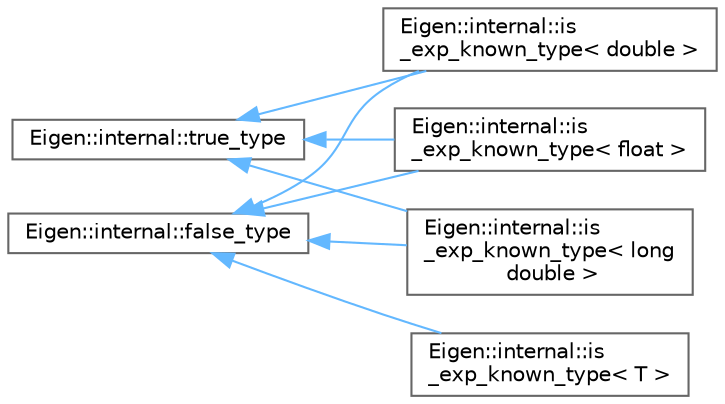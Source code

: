 digraph "类继承关系图"
{
 // LATEX_PDF_SIZE
  bgcolor="transparent";
  edge [fontname=Helvetica,fontsize=10,labelfontname=Helvetica,labelfontsize=10];
  node [fontname=Helvetica,fontsize=10,shape=box,height=0.2,width=0.4];
  rankdir="LR";
  Node0 [id="Node000000",label="Eigen::internal::false_type",height=0.2,width=0.4,color="grey40", fillcolor="white", style="filled",URL="$struct_eigen_1_1internal_1_1false__type.html",tooltip=" "];
  Node0 -> Node1 [id="edge4277_Node000000_Node000001",dir="back",color="steelblue1",style="solid",tooltip=" "];
  Node1 [id="Node000001",label="Eigen::internal::is\l_exp_known_type\< double \>",height=0.2,width=0.4,color="grey40", fillcolor="white", style="filled",URL="$struct_eigen_1_1internal_1_1is__exp__known__type_3_01double_01_4.html",tooltip=" "];
  Node0 -> Node3 [id="edge4278_Node000000_Node000003",dir="back",color="steelblue1",style="solid",tooltip=" "];
  Node3 [id="Node000003",label="Eigen::internal::is\l_exp_known_type\< float \>",height=0.2,width=0.4,color="grey40", fillcolor="white", style="filled",URL="$struct_eigen_1_1internal_1_1is__exp__known__type_3_01float_01_4.html",tooltip=" "];
  Node0 -> Node4 [id="edge4279_Node000000_Node000004",dir="back",color="steelblue1",style="solid",tooltip=" "];
  Node4 [id="Node000004",label="Eigen::internal::is\l_exp_known_type\< long\l double \>",height=0.2,width=0.4,color="grey40", fillcolor="white", style="filled",URL="$struct_eigen_1_1internal_1_1is__exp__known__type_3_01long_01double_01_4.html",tooltip=" "];
  Node0 -> Node5 [id="edge4280_Node000000_Node000005",dir="back",color="steelblue1",style="solid",tooltip=" "];
  Node5 [id="Node000005",label="Eigen::internal::is\l_exp_known_type\< T \>",height=0.2,width=0.4,color="grey40", fillcolor="white", style="filled",URL="$struct_eigen_1_1internal_1_1is__exp__known__type.html",tooltip=" "];
  Node2 [id="Node000002",label="Eigen::internal::true_type",height=0.2,width=0.4,color="grey40", fillcolor="white", style="filled",URL="$struct_eigen_1_1internal_1_1true__type.html",tooltip=" "];
  Node2 -> Node1 [id="edge4281_Node000002_Node000001",dir="back",color="steelblue1",style="solid",tooltip=" "];
  Node2 -> Node3 [id="edge4282_Node000002_Node000003",dir="back",color="steelblue1",style="solid",tooltip=" "];
  Node2 -> Node4 [id="edge4283_Node000002_Node000004",dir="back",color="steelblue1",style="solid",tooltip=" "];
}
